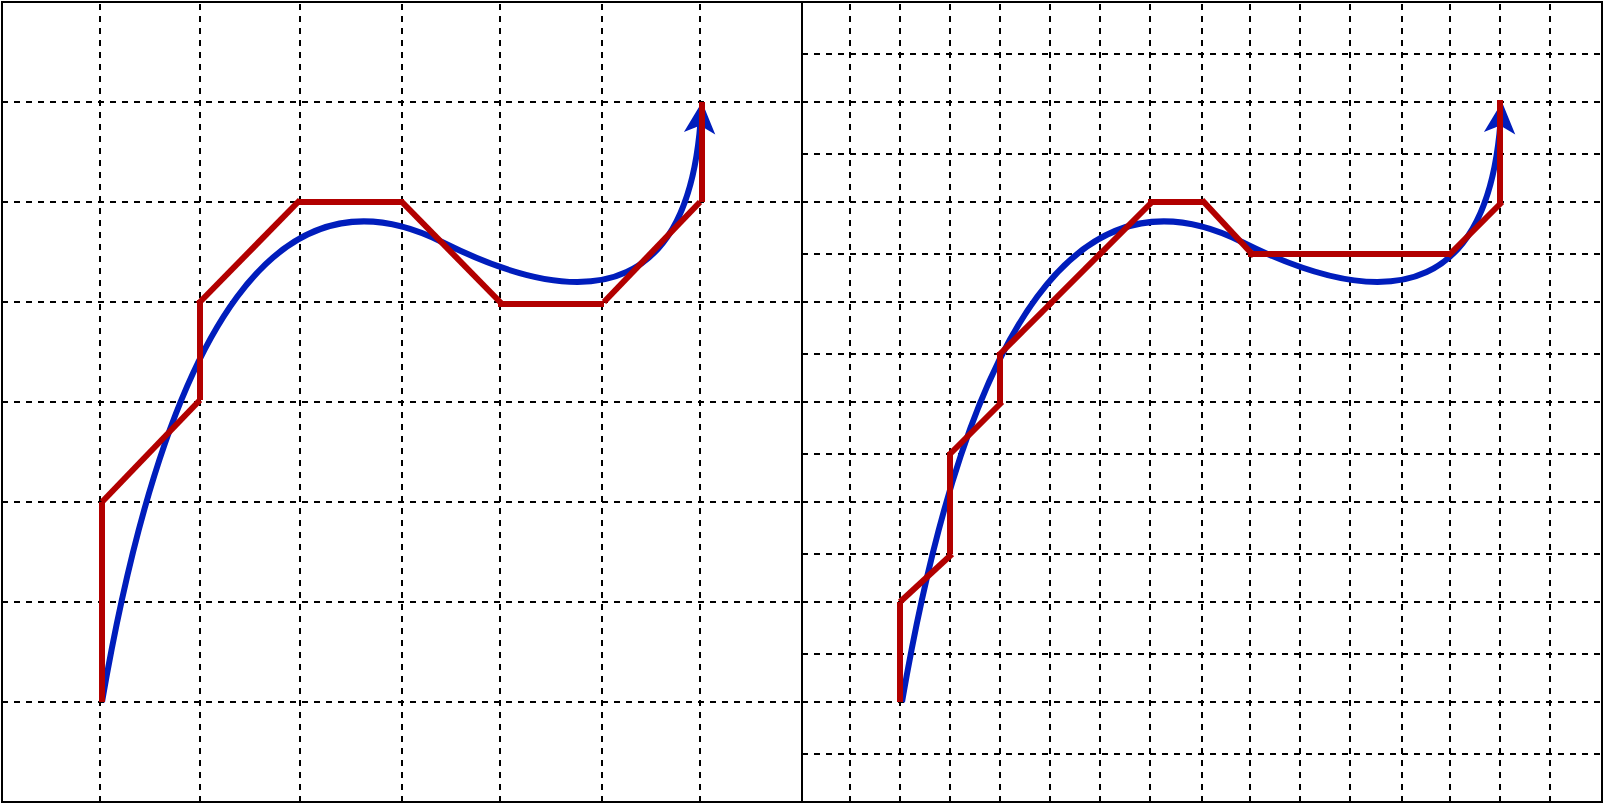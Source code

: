 <mxfile version="11.3.1" type="device" pages="1"><diagram id="j3zXYU2qu82x2MUsx9Bf" name="Page-1"><mxGraphModel dx="2833" dy="1534" grid="1" gridSize="1" guides="1" tooltips="1" connect="1" arrows="1" fold="1" page="1" pageScale="1" pageWidth="850" pageHeight="1100" math="0" shadow="0"><root><mxCell id="0"/><mxCell id="1" parent="0"/><mxCell id="CvW5KyXhwgzZ3uLdVY_i-1" value="" style="whiteSpace=wrap;html=1;aspect=fixed;" vertex="1" parent="1"><mxGeometry x="20" y="20" width="400" height="400" as="geometry"/></mxCell><mxCell id="CvW5KyXhwgzZ3uLdVY_i-3" value="" style="endArrow=none;dashed=1;html=1;entryX=0.5;entryY=0;entryDx=0;entryDy=0;exitX=0.5;exitY=1;exitDx=0;exitDy=0;" edge="1" parent="1" source="CvW5KyXhwgzZ3uLdVY_i-1" target="CvW5KyXhwgzZ3uLdVY_i-1"><mxGeometry width="50" height="50" relative="1" as="geometry"><mxPoint x="20" y="490" as="sourcePoint"/><mxPoint x="70" y="440" as="targetPoint"/></mxGeometry></mxCell><mxCell id="CvW5KyXhwgzZ3uLdVY_i-4" value="" style="endArrow=none;dashed=1;html=1;entryX=0.75;entryY=0;entryDx=0;entryDy=0;exitX=0.75;exitY=1;exitDx=0;exitDy=0;" edge="1" parent="1" source="CvW5KyXhwgzZ3uLdVY_i-1" target="CvW5KyXhwgzZ3uLdVY_i-1"><mxGeometry width="50" height="50" relative="1" as="geometry"><mxPoint x="260" y="550" as="sourcePoint"/><mxPoint x="340" y="560" as="targetPoint"/></mxGeometry></mxCell><mxCell id="CvW5KyXhwgzZ3uLdVY_i-5" value="" style="endArrow=none;dashed=1;html=1;entryX=0.5;entryY=0;entryDx=0;entryDy=0;exitX=0.5;exitY=1;exitDx=0;exitDy=0;" edge="1" parent="1"><mxGeometry width="50" height="50" relative="1" as="geometry"><mxPoint x="119" y="420" as="sourcePoint"/><mxPoint x="119" y="20.0" as="targetPoint"/></mxGeometry></mxCell><mxCell id="CvW5KyXhwgzZ3uLdVY_i-6" value="" style="endArrow=none;dashed=1;html=1;entryX=0.5;entryY=0;entryDx=0;entryDy=0;exitX=0.5;exitY=1;exitDx=0;exitDy=0;" edge="1" parent="1"><mxGeometry width="50" height="50" relative="1" as="geometry"><mxPoint x="69.0" y="420" as="sourcePoint"/><mxPoint x="69.0" y="20.0" as="targetPoint"/></mxGeometry></mxCell><mxCell id="CvW5KyXhwgzZ3uLdVY_i-7" value="" style="endArrow=none;dashed=1;html=1;entryX=0.5;entryY=0;entryDx=0;entryDy=0;exitX=0.5;exitY=1;exitDx=0;exitDy=0;" edge="1" parent="1"><mxGeometry width="50" height="50" relative="1" as="geometry"><mxPoint x="169.0" y="420" as="sourcePoint"/><mxPoint x="169.0" y="20.0" as="targetPoint"/></mxGeometry></mxCell><mxCell id="CvW5KyXhwgzZ3uLdVY_i-8" value="" style="endArrow=none;dashed=1;html=1;entryX=0.5;entryY=0;entryDx=0;entryDy=0;exitX=0.5;exitY=1;exitDx=0;exitDy=0;" edge="1" parent="1"><mxGeometry width="50" height="50" relative="1" as="geometry"><mxPoint x="269.0" y="420" as="sourcePoint"/><mxPoint x="269.0" y="20.0" as="targetPoint"/></mxGeometry></mxCell><mxCell id="CvW5KyXhwgzZ3uLdVY_i-9" value="" style="endArrow=none;dashed=1;html=1;entryX=0.5;entryY=0;entryDx=0;entryDy=0;exitX=0.5;exitY=1;exitDx=0;exitDy=0;" edge="1" parent="1"><mxGeometry width="50" height="50" relative="1" as="geometry"><mxPoint x="369.0" y="420" as="sourcePoint"/><mxPoint x="369.0" y="20.0" as="targetPoint"/></mxGeometry></mxCell><mxCell id="CvW5KyXhwgzZ3uLdVY_i-10" value="" style="endArrow=none;dashed=1;html=1;entryX=0;entryY=0.5;entryDx=0;entryDy=0;exitX=0;exitY=0.5;exitDx=0;exitDy=0;" edge="1" parent="1" source="CvW5KyXhwgzZ3uLdVY_i-1"><mxGeometry width="50" height="50" relative="1" as="geometry"><mxPoint x="20" y="490" as="sourcePoint"/><mxPoint x="420" y="220" as="targetPoint"/></mxGeometry></mxCell><mxCell id="CvW5KyXhwgzZ3uLdVY_i-11" value="" style="endArrow=none;dashed=1;html=1;entryX=0;entryY=0.5;entryDx=0;entryDy=0;exitX=0;exitY=0.5;exitDx=0;exitDy=0;" edge="1" parent="1"><mxGeometry width="50" height="50" relative="1" as="geometry"><mxPoint x="20" y="120" as="sourcePoint"/><mxPoint x="420" y="120" as="targetPoint"/></mxGeometry></mxCell><mxCell id="CvW5KyXhwgzZ3uLdVY_i-12" value="" style="endArrow=none;dashed=1;html=1;entryX=0;entryY=0.5;entryDx=0;entryDy=0;exitX=0;exitY=0.5;exitDx=0;exitDy=0;" edge="1" parent="1"><mxGeometry width="50" height="50" relative="1" as="geometry"><mxPoint x="20" y="70" as="sourcePoint"/><mxPoint x="420" y="70" as="targetPoint"/></mxGeometry></mxCell><mxCell id="CvW5KyXhwgzZ3uLdVY_i-13" value="" style="endArrow=none;dashed=1;html=1;entryX=0;entryY=0.5;entryDx=0;entryDy=0;exitX=0;exitY=0.5;exitDx=0;exitDy=0;" edge="1" parent="1"><mxGeometry width="50" height="50" relative="1" as="geometry"><mxPoint x="20" y="170.0" as="sourcePoint"/><mxPoint x="420" y="170.0" as="targetPoint"/></mxGeometry></mxCell><mxCell id="CvW5KyXhwgzZ3uLdVY_i-14" value="" style="endArrow=none;dashed=1;html=1;entryX=0;entryY=0.5;entryDx=0;entryDy=0;exitX=0;exitY=0.5;exitDx=0;exitDy=0;" edge="1" parent="1"><mxGeometry width="50" height="50" relative="1" as="geometry"><mxPoint x="20" y="320" as="sourcePoint"/><mxPoint x="420" y="320" as="targetPoint"/></mxGeometry></mxCell><mxCell id="CvW5KyXhwgzZ3uLdVY_i-15" value="" style="endArrow=none;dashed=1;html=1;entryX=0;entryY=0.5;entryDx=0;entryDy=0;exitX=0;exitY=0.5;exitDx=0;exitDy=0;" edge="1" parent="1"><mxGeometry width="50" height="50" relative="1" as="geometry"><mxPoint x="20" y="370" as="sourcePoint"/><mxPoint x="420" y="370" as="targetPoint"/></mxGeometry></mxCell><mxCell id="CvW5KyXhwgzZ3uLdVY_i-16" value="" style="endArrow=none;dashed=1;html=1;entryX=0;entryY=0.5;entryDx=0;entryDy=0;exitX=0;exitY=0.5;exitDx=0;exitDy=0;" edge="1" parent="1"><mxGeometry width="50" height="50" relative="1" as="geometry"><mxPoint x="20" y="270" as="sourcePoint"/><mxPoint x="420" y="270" as="targetPoint"/></mxGeometry></mxCell><mxCell id="CvW5KyXhwgzZ3uLdVY_i-17" value="" style="whiteSpace=wrap;html=1;aspect=fixed;" vertex="1" parent="1"><mxGeometry x="420" y="20" width="400" height="400" as="geometry"/></mxCell><mxCell id="CvW5KyXhwgzZ3uLdVY_i-18" value="" style="endArrow=none;dashed=1;html=1;entryX=0.5;entryY=0;entryDx=0;entryDy=0;exitX=0.5;exitY=1;exitDx=0;exitDy=0;" edge="1" parent="1" source="CvW5KyXhwgzZ3uLdVY_i-17" target="CvW5KyXhwgzZ3uLdVY_i-17"><mxGeometry width="50" height="50" relative="1" as="geometry"><mxPoint x="420" y="490" as="sourcePoint"/><mxPoint x="470" y="440" as="targetPoint"/></mxGeometry></mxCell><mxCell id="CvW5KyXhwgzZ3uLdVY_i-19" value="" style="endArrow=none;dashed=1;html=1;entryX=0.75;entryY=0;entryDx=0;entryDy=0;exitX=0.75;exitY=1;exitDx=0;exitDy=0;" edge="1" parent="1" source="CvW5KyXhwgzZ3uLdVY_i-17" target="CvW5KyXhwgzZ3uLdVY_i-17"><mxGeometry width="50" height="50" relative="1" as="geometry"><mxPoint x="660" y="550" as="sourcePoint"/><mxPoint x="740" y="560" as="targetPoint"/></mxGeometry></mxCell><mxCell id="CvW5KyXhwgzZ3uLdVY_i-20" value="" style="endArrow=none;dashed=1;html=1;entryX=0.5;entryY=0;entryDx=0;entryDy=0;exitX=0.5;exitY=1;exitDx=0;exitDy=0;" edge="1" parent="1"><mxGeometry width="50" height="50" relative="1" as="geometry"><mxPoint x="519.0" y="420" as="sourcePoint"/><mxPoint x="519.0" y="20.0" as="targetPoint"/></mxGeometry></mxCell><mxCell id="CvW5KyXhwgzZ3uLdVY_i-21" value="" style="endArrow=none;dashed=1;html=1;entryX=0.5;entryY=0;entryDx=0;entryDy=0;exitX=0.5;exitY=1;exitDx=0;exitDy=0;" edge="1" parent="1"><mxGeometry width="50" height="50" relative="1" as="geometry"><mxPoint x="469.0" y="420" as="sourcePoint"/><mxPoint x="469.0" y="20.0" as="targetPoint"/></mxGeometry></mxCell><mxCell id="CvW5KyXhwgzZ3uLdVY_i-22" value="" style="endArrow=none;dashed=1;html=1;entryX=0.5;entryY=0;entryDx=0;entryDy=0;exitX=0.5;exitY=1;exitDx=0;exitDy=0;" edge="1" parent="1"><mxGeometry width="50" height="50" relative="1" as="geometry"><mxPoint x="569.0" y="420" as="sourcePoint"/><mxPoint x="569.0" y="20.0" as="targetPoint"/></mxGeometry></mxCell><mxCell id="CvW5KyXhwgzZ3uLdVY_i-23" value="" style="endArrow=none;dashed=1;html=1;entryX=0.5;entryY=0;entryDx=0;entryDy=0;exitX=0.5;exitY=1;exitDx=0;exitDy=0;" edge="1" parent="1"><mxGeometry width="50" height="50" relative="1" as="geometry"><mxPoint x="669.0" y="420" as="sourcePoint"/><mxPoint x="669.0" y="20.0" as="targetPoint"/></mxGeometry></mxCell><mxCell id="CvW5KyXhwgzZ3uLdVY_i-24" value="" style="endArrow=none;dashed=1;html=1;entryX=0.5;entryY=0;entryDx=0;entryDy=0;exitX=0.5;exitY=1;exitDx=0;exitDy=0;" edge="1" parent="1"><mxGeometry width="50" height="50" relative="1" as="geometry"><mxPoint x="769.0" y="420" as="sourcePoint"/><mxPoint x="769.0" y="20.0" as="targetPoint"/></mxGeometry></mxCell><mxCell id="CvW5KyXhwgzZ3uLdVY_i-25" value="" style="endArrow=none;dashed=1;html=1;entryX=0;entryY=0.5;entryDx=0;entryDy=0;exitX=0;exitY=0.5;exitDx=0;exitDy=0;" edge="1" parent="1" source="CvW5KyXhwgzZ3uLdVY_i-17"><mxGeometry width="50" height="50" relative="1" as="geometry"><mxPoint x="420" y="490" as="sourcePoint"/><mxPoint x="820" y="220" as="targetPoint"/></mxGeometry></mxCell><mxCell id="CvW5KyXhwgzZ3uLdVY_i-26" value="" style="endArrow=none;dashed=1;html=1;entryX=0;entryY=0.5;entryDx=0;entryDy=0;exitX=0;exitY=0.5;exitDx=0;exitDy=0;" edge="1" parent="1"><mxGeometry width="50" height="50" relative="1" as="geometry"><mxPoint x="420" y="120" as="sourcePoint"/><mxPoint x="820" y="120" as="targetPoint"/></mxGeometry></mxCell><mxCell id="CvW5KyXhwgzZ3uLdVY_i-27" value="" style="endArrow=none;dashed=1;html=1;entryX=0;entryY=0.5;entryDx=0;entryDy=0;exitX=0;exitY=0.5;exitDx=0;exitDy=0;" edge="1" parent="1"><mxGeometry width="50" height="50" relative="1" as="geometry"><mxPoint x="420" y="70.0" as="sourcePoint"/><mxPoint x="820" y="70.0" as="targetPoint"/></mxGeometry></mxCell><mxCell id="CvW5KyXhwgzZ3uLdVY_i-28" value="" style="endArrow=none;dashed=1;html=1;entryX=0;entryY=0.5;entryDx=0;entryDy=0;exitX=0;exitY=0.5;exitDx=0;exitDy=0;" edge="1" parent="1"><mxGeometry width="50" height="50" relative="1" as="geometry"><mxPoint x="420" y="170" as="sourcePoint"/><mxPoint x="820" y="170" as="targetPoint"/></mxGeometry></mxCell><mxCell id="CvW5KyXhwgzZ3uLdVY_i-29" value="" style="endArrow=none;dashed=1;html=1;entryX=0;entryY=0.5;entryDx=0;entryDy=0;exitX=0;exitY=0.5;exitDx=0;exitDy=0;" edge="1" parent="1"><mxGeometry width="50" height="50" relative="1" as="geometry"><mxPoint x="420" y="320" as="sourcePoint"/><mxPoint x="820" y="320" as="targetPoint"/></mxGeometry></mxCell><mxCell id="CvW5KyXhwgzZ3uLdVY_i-30" value="" style="endArrow=none;dashed=1;html=1;entryX=0;entryY=0.5;entryDx=0;entryDy=0;exitX=0;exitY=0.5;exitDx=0;exitDy=0;" edge="1" parent="1"><mxGeometry width="50" height="50" relative="1" as="geometry"><mxPoint x="420" y="370" as="sourcePoint"/><mxPoint x="820" y="370" as="targetPoint"/></mxGeometry></mxCell><mxCell id="CvW5KyXhwgzZ3uLdVY_i-31" value="" style="endArrow=none;dashed=1;html=1;entryX=0;entryY=0.5;entryDx=0;entryDy=0;exitX=0;exitY=0.5;exitDx=0;exitDy=0;" edge="1" parent="1"><mxGeometry width="50" height="50" relative="1" as="geometry"><mxPoint x="420" y="270" as="sourcePoint"/><mxPoint x="820" y="270" as="targetPoint"/></mxGeometry></mxCell><mxCell id="CvW5KyXhwgzZ3uLdVY_i-32" value="" style="endArrow=none;dashed=1;html=1;entryX=0.5;entryY=0;entryDx=0;entryDy=0;exitX=0.5;exitY=1;exitDx=0;exitDy=0;" edge="1" parent="1"><mxGeometry width="50" height="50" relative="1" as="geometry"><mxPoint x="444" y="420" as="sourcePoint"/><mxPoint x="444" y="20.0" as="targetPoint"/></mxGeometry></mxCell><mxCell id="CvW5KyXhwgzZ3uLdVY_i-33" value="" style="endArrow=none;dashed=1;html=1;entryX=0.5;entryY=0;entryDx=0;entryDy=0;exitX=0.5;exitY=1;exitDx=0;exitDy=0;" edge="1" parent="1"><mxGeometry width="50" height="50" relative="1" as="geometry"><mxPoint x="494" y="420" as="sourcePoint"/><mxPoint x="494" y="20.0" as="targetPoint"/></mxGeometry></mxCell><mxCell id="CvW5KyXhwgzZ3uLdVY_i-34" value="" style="endArrow=none;dashed=1;html=1;entryX=0.5;entryY=0;entryDx=0;entryDy=0;exitX=0.5;exitY=1;exitDx=0;exitDy=0;" edge="1" parent="1"><mxGeometry width="50" height="50" relative="1" as="geometry"><mxPoint x="544" y="420" as="sourcePoint"/><mxPoint x="544" y="20.0" as="targetPoint"/></mxGeometry></mxCell><mxCell id="CvW5KyXhwgzZ3uLdVY_i-35" value="" style="endArrow=none;dashed=1;html=1;entryX=0.5;entryY=0;entryDx=0;entryDy=0;exitX=0.5;exitY=1;exitDx=0;exitDy=0;" edge="1" parent="1"><mxGeometry width="50" height="50" relative="1" as="geometry"><mxPoint x="594" y="420" as="sourcePoint"/><mxPoint x="594" y="20.0" as="targetPoint"/></mxGeometry></mxCell><mxCell id="CvW5KyXhwgzZ3uLdVY_i-36" value="" style="endArrow=none;dashed=1;html=1;entryX=0.5;entryY=0;entryDx=0;entryDy=0;exitX=0.5;exitY=1;exitDx=0;exitDy=0;" edge="1" parent="1"><mxGeometry width="50" height="50" relative="1" as="geometry"><mxPoint x="644" y="420" as="sourcePoint"/><mxPoint x="644" y="20.0" as="targetPoint"/></mxGeometry></mxCell><mxCell id="CvW5KyXhwgzZ3uLdVY_i-37" value="" style="endArrow=none;dashed=1;html=1;entryX=0.5;entryY=0;entryDx=0;entryDy=0;exitX=0.5;exitY=1;exitDx=0;exitDy=0;" edge="1" parent="1"><mxGeometry width="50" height="50" relative="1" as="geometry"><mxPoint x="694" y="420" as="sourcePoint"/><mxPoint x="694" y="20.0" as="targetPoint"/></mxGeometry></mxCell><mxCell id="CvW5KyXhwgzZ3uLdVY_i-38" value="" style="endArrow=none;dashed=1;html=1;entryX=0.5;entryY=0;entryDx=0;entryDy=0;exitX=0.5;exitY=1;exitDx=0;exitDy=0;" edge="1" parent="1"><mxGeometry width="50" height="50" relative="1" as="geometry"><mxPoint x="744" y="420" as="sourcePoint"/><mxPoint x="744" y="20.0" as="targetPoint"/></mxGeometry></mxCell><mxCell id="CvW5KyXhwgzZ3uLdVY_i-39" value="" style="endArrow=none;dashed=1;html=1;entryX=0.5;entryY=0;entryDx=0;entryDy=0;exitX=0.5;exitY=1;exitDx=0;exitDy=0;" edge="1" parent="1"><mxGeometry width="50" height="50" relative="1" as="geometry"><mxPoint x="794" y="420" as="sourcePoint"/><mxPoint x="794" y="20.0" as="targetPoint"/></mxGeometry></mxCell><mxCell id="CvW5KyXhwgzZ3uLdVY_i-40" value="" style="endArrow=none;dashed=1;html=1;entryX=0;entryY=0.5;entryDx=0;entryDy=0;exitX=0;exitY=0.5;exitDx=0;exitDy=0;" edge="1" parent="1"><mxGeometry width="50" height="50" relative="1" as="geometry"><mxPoint x="420" y="396" as="sourcePoint"/><mxPoint x="820" y="396" as="targetPoint"/></mxGeometry></mxCell><mxCell id="CvW5KyXhwgzZ3uLdVY_i-41" value="" style="endArrow=none;dashed=1;html=1;entryX=0;entryY=0.5;entryDx=0;entryDy=0;exitX=0;exitY=0.5;exitDx=0;exitDy=0;" edge="1" parent="1"><mxGeometry width="50" height="50" relative="1" as="geometry"><mxPoint x="420" y="346" as="sourcePoint"/><mxPoint x="820" y="346" as="targetPoint"/></mxGeometry></mxCell><mxCell id="CvW5KyXhwgzZ3uLdVY_i-42" value="" style="endArrow=none;dashed=1;html=1;entryX=0;entryY=0.5;entryDx=0;entryDy=0;exitX=0;exitY=0.5;exitDx=0;exitDy=0;" edge="1" parent="1"><mxGeometry width="50" height="50" relative="1" as="geometry"><mxPoint x="420" y="296" as="sourcePoint"/><mxPoint x="820" y="296" as="targetPoint"/></mxGeometry></mxCell><mxCell id="CvW5KyXhwgzZ3uLdVY_i-43" value="" style="endArrow=none;dashed=1;html=1;entryX=0;entryY=0.5;entryDx=0;entryDy=0;exitX=0;exitY=0.5;exitDx=0;exitDy=0;" edge="1" parent="1"><mxGeometry width="50" height="50" relative="1" as="geometry"><mxPoint x="420" y="246" as="sourcePoint"/><mxPoint x="820" y="246" as="targetPoint"/></mxGeometry></mxCell><mxCell id="CvW5KyXhwgzZ3uLdVY_i-44" value="" style="endArrow=none;dashed=1;html=1;entryX=0;entryY=0.5;entryDx=0;entryDy=0;exitX=0;exitY=0.5;exitDx=0;exitDy=0;" edge="1" parent="1"><mxGeometry width="50" height="50" relative="1" as="geometry"><mxPoint x="420" y="196" as="sourcePoint"/><mxPoint x="820" y="196" as="targetPoint"/></mxGeometry></mxCell><mxCell id="CvW5KyXhwgzZ3uLdVY_i-45" value="" style="endArrow=none;dashed=1;html=1;entryX=0;entryY=0.5;entryDx=0;entryDy=0;exitX=0;exitY=0.5;exitDx=0;exitDy=0;" edge="1" parent="1"><mxGeometry width="50" height="50" relative="1" as="geometry"><mxPoint x="420" y="146" as="sourcePoint"/><mxPoint x="820" y="146" as="targetPoint"/></mxGeometry></mxCell><mxCell id="CvW5KyXhwgzZ3uLdVY_i-46" value="" style="endArrow=none;dashed=1;html=1;entryX=0;entryY=0.5;entryDx=0;entryDy=0;exitX=0;exitY=0.5;exitDx=0;exitDy=0;" edge="1" parent="1"><mxGeometry width="50" height="50" relative="1" as="geometry"><mxPoint x="420" y="96" as="sourcePoint"/><mxPoint x="820" y="96" as="targetPoint"/></mxGeometry></mxCell><mxCell id="CvW5KyXhwgzZ3uLdVY_i-47" value="" style="endArrow=none;dashed=1;html=1;entryX=0;entryY=0.5;entryDx=0;entryDy=0;exitX=0;exitY=0.5;exitDx=0;exitDy=0;" edge="1" parent="1"><mxGeometry width="50" height="50" relative="1" as="geometry"><mxPoint x="420" y="46" as="sourcePoint"/><mxPoint x="820" y="46" as="targetPoint"/></mxGeometry></mxCell><mxCell id="CvW5KyXhwgzZ3uLdVY_i-50" value="" style="curved=1;endArrow=classic;html=1;strokeWidth=3;fillColor=#0050ef;strokeColor=#001DBC;" edge="1" parent="1"><mxGeometry width="50" height="50" relative="1" as="geometry"><mxPoint x="70" y="370" as="sourcePoint"/><mxPoint x="370" y="70" as="targetPoint"/><Array as="points"><mxPoint x="120" y="80"/><mxPoint x="360" y="200"/></Array></mxGeometry></mxCell><mxCell id="CvW5KyXhwgzZ3uLdVY_i-53" value="" style="endArrow=none;html=1;strokeWidth=3;fillColor=#e51400;strokeColor=#B20000;" edge="1" parent="1"><mxGeometry width="50" height="50" relative="1" as="geometry"><mxPoint x="70" y="270" as="sourcePoint"/><mxPoint x="70" y="370" as="targetPoint"/></mxGeometry></mxCell><mxCell id="CvW5KyXhwgzZ3uLdVY_i-58" value="" style="curved=1;endArrow=classic;html=1;strokeWidth=3;fillColor=#0050ef;strokeColor=#001DBC;" edge="1" parent="1"><mxGeometry width="50" height="50" relative="1" as="geometry"><mxPoint x="470" y="370" as="sourcePoint"/><mxPoint x="770" y="70" as="targetPoint"/><Array as="points"><mxPoint x="520" y="80"/><mxPoint x="760" y="200"/></Array></mxGeometry></mxCell><mxCell id="CvW5KyXhwgzZ3uLdVY_i-61" value="" style="endArrow=none;html=1;strokeWidth=3;fillColor=#e51400;strokeColor=#B20000;" edge="1" parent="1"><mxGeometry width="50" height="50" relative="1" as="geometry"><mxPoint x="119" y="219" as="sourcePoint"/><mxPoint x="70" y="270" as="targetPoint"/></mxGeometry></mxCell><mxCell id="CvW5KyXhwgzZ3uLdVY_i-62" value="" style="endArrow=none;html=1;strokeWidth=3;fillColor=#e51400;strokeColor=#B20000;" edge="1" parent="1"><mxGeometry width="50" height="50" relative="1" as="geometry"><mxPoint x="119" y="219" as="sourcePoint"/><mxPoint x="119" y="169" as="targetPoint"/></mxGeometry></mxCell><mxCell id="CvW5KyXhwgzZ3uLdVY_i-63" value="" style="endArrow=none;html=1;strokeWidth=3;fillColor=#e51400;strokeColor=#B20000;" edge="1" parent="1"><mxGeometry width="50" height="50" relative="1" as="geometry"><mxPoint x="118" y="171" as="sourcePoint"/><mxPoint x="169" y="119" as="targetPoint"/></mxGeometry></mxCell><mxCell id="CvW5KyXhwgzZ3uLdVY_i-64" value="" style="endArrow=none;html=1;strokeWidth=3;fillColor=#e51400;strokeColor=#B20000;" edge="1" parent="1"><mxGeometry width="50" height="50" relative="1" as="geometry"><mxPoint x="168" y="120" as="sourcePoint"/><mxPoint x="221" y="120" as="targetPoint"/></mxGeometry></mxCell><mxCell id="CvW5KyXhwgzZ3uLdVY_i-65" value="" style="endArrow=none;html=1;strokeWidth=3;fillColor=#e51400;strokeColor=#B20000;" edge="1" parent="1"><mxGeometry width="50" height="50" relative="1" as="geometry"><mxPoint x="270" y="171" as="sourcePoint"/><mxPoint x="220" y="120" as="targetPoint"/></mxGeometry></mxCell><mxCell id="CvW5KyXhwgzZ3uLdVY_i-66" value="" style="endArrow=none;html=1;strokeWidth=3;fillColor=#e51400;strokeColor=#B20000;" edge="1" parent="1"><mxGeometry width="50" height="50" relative="1" as="geometry"><mxPoint x="321" y="171" as="sourcePoint"/><mxPoint x="268" y="171" as="targetPoint"/></mxGeometry></mxCell><mxCell id="CvW5KyXhwgzZ3uLdVY_i-67" value="" style="endArrow=none;html=1;strokeWidth=3;fillColor=#e51400;strokeColor=#B20000;" edge="1" parent="1"><mxGeometry width="50" height="50" relative="1" as="geometry"><mxPoint x="321" y="170" as="sourcePoint"/><mxPoint x="369" y="120" as="targetPoint"/></mxGeometry></mxCell><mxCell id="CvW5KyXhwgzZ3uLdVY_i-68" value="" style="endArrow=none;html=1;strokeWidth=3;fillColor=#e51400;strokeColor=#B20000;" edge="1" parent="1"><mxGeometry width="50" height="50" relative="1" as="geometry"><mxPoint x="370" y="120" as="sourcePoint"/><mxPoint x="370" y="70" as="targetPoint"/></mxGeometry></mxCell><mxCell id="CvW5KyXhwgzZ3uLdVY_i-69" value="" style="endArrow=none;html=1;strokeWidth=3;fillColor=#e51400;strokeColor=#B20000;" edge="1" parent="1"><mxGeometry width="50" height="50" relative="1" as="geometry"><mxPoint x="469" y="345" as="sourcePoint"/><mxPoint x="469" y="370" as="targetPoint"/></mxGeometry></mxCell><mxCell id="CvW5KyXhwgzZ3uLdVY_i-70" value="" style="endArrow=none;html=1;strokeWidth=3;fillColor=#e51400;strokeColor=#B20000;" edge="1" parent="1"><mxGeometry width="50" height="50" relative="1" as="geometry"><mxPoint x="469" y="320" as="sourcePoint"/><mxPoint x="469" y="345" as="targetPoint"/></mxGeometry></mxCell><mxCell id="CvW5KyXhwgzZ3uLdVY_i-71" value="" style="endArrow=none;html=1;strokeWidth=3;fillColor=#e51400;strokeColor=#B20000;" edge="1" parent="1"><mxGeometry width="50" height="50" relative="1" as="geometry"><mxPoint x="495" y="296" as="sourcePoint"/><mxPoint x="469" y="320" as="targetPoint"/></mxGeometry></mxCell><mxCell id="CvW5KyXhwgzZ3uLdVY_i-72" value="" style="endArrow=none;html=1;strokeWidth=3;fillColor=#e51400;strokeColor=#B20000;" edge="1" parent="1"><mxGeometry width="50" height="50" relative="1" as="geometry"><mxPoint x="494" y="270" as="sourcePoint"/><mxPoint x="494" y="296" as="targetPoint"/></mxGeometry></mxCell><mxCell id="CvW5KyXhwgzZ3uLdVY_i-73" value="" style="endArrow=none;html=1;strokeWidth=3;fillColor=#e51400;strokeColor=#B20000;" edge="1" parent="1"><mxGeometry width="50" height="50" relative="1" as="geometry"><mxPoint x="494" y="245" as="sourcePoint"/><mxPoint x="494" y="271" as="targetPoint"/></mxGeometry></mxCell><mxCell id="CvW5KyXhwgzZ3uLdVY_i-74" value="" style="endArrow=none;html=1;strokeWidth=3;fillColor=#e51400;strokeColor=#B20000;" edge="1" parent="1"><mxGeometry width="50" height="50" relative="1" as="geometry"><mxPoint x="520" y="220" as="sourcePoint"/><mxPoint x="494" y="246" as="targetPoint"/></mxGeometry></mxCell><mxCell id="CvW5KyXhwgzZ3uLdVY_i-75" value="" style="endArrow=none;html=1;strokeWidth=3;fillColor=#e51400;strokeColor=#B20000;" edge="1" parent="1"><mxGeometry width="50" height="50" relative="1" as="geometry"><mxPoint x="519" y="195" as="sourcePoint"/><mxPoint x="519" y="221" as="targetPoint"/></mxGeometry></mxCell><mxCell id="CvW5KyXhwgzZ3uLdVY_i-76" value="" style="endArrow=none;html=1;strokeWidth=3;fillColor=#e51400;strokeColor=#B20000;" edge="1" parent="1"><mxGeometry width="50" height="50" relative="1" as="geometry"><mxPoint x="545" y="170" as="sourcePoint"/><mxPoint x="518" y="197" as="targetPoint"/></mxGeometry></mxCell><mxCell id="CvW5KyXhwgzZ3uLdVY_i-77" value="" style="endArrow=none;html=1;strokeWidth=3;fillColor=#e51400;strokeColor=#B20000;" edge="1" parent="1"><mxGeometry width="50" height="50" relative="1" as="geometry"><mxPoint x="570" y="145" as="sourcePoint"/><mxPoint x="543" y="172.0" as="targetPoint"/></mxGeometry></mxCell><mxCell id="CvW5KyXhwgzZ3uLdVY_i-78" value="" style="endArrow=none;html=1;strokeWidth=3;fillColor=#e51400;strokeColor=#B20000;" edge="1" parent="1"><mxGeometry width="50" height="50" relative="1" as="geometry"><mxPoint x="595" y="120" as="sourcePoint"/><mxPoint x="568" y="147.0" as="targetPoint"/></mxGeometry></mxCell><mxCell id="CvW5KyXhwgzZ3uLdVY_i-79" value="" style="endArrow=none;html=1;strokeWidth=3;fillColor=#e51400;strokeColor=#B20000;" edge="1" parent="1"><mxGeometry width="50" height="50" relative="1" as="geometry"><mxPoint x="593" y="120" as="sourcePoint"/><mxPoint x="621" y="120" as="targetPoint"/></mxGeometry></mxCell><mxCell id="CvW5KyXhwgzZ3uLdVY_i-80" value="" style="endArrow=none;html=1;strokeWidth=3;fillColor=#e51400;strokeColor=#B20000;" edge="1" parent="1"><mxGeometry width="50" height="50" relative="1" as="geometry"><mxPoint x="620" y="119" as="sourcePoint"/><mxPoint x="646" y="147" as="targetPoint"/></mxGeometry></mxCell><mxCell id="CvW5KyXhwgzZ3uLdVY_i-81" value="" style="endArrow=none;html=1;strokeWidth=3;fillColor=#e51400;strokeColor=#B20000;" edge="1" parent="1"><mxGeometry width="50" height="50" relative="1" as="geometry"><mxPoint x="643" y="146" as="sourcePoint"/><mxPoint x="671" y="146" as="targetPoint"/></mxGeometry></mxCell><mxCell id="CvW5KyXhwgzZ3uLdVY_i-82" value="" style="endArrow=none;html=1;strokeWidth=3;fillColor=#e51400;strokeColor=#B20000;" edge="1" parent="1"><mxGeometry width="50" height="50" relative="1" as="geometry"><mxPoint x="669" y="146" as="sourcePoint"/><mxPoint x="697" y="146" as="targetPoint"/></mxGeometry></mxCell><mxCell id="CvW5KyXhwgzZ3uLdVY_i-83" value="" style="endArrow=none;html=1;strokeWidth=3;fillColor=#e51400;strokeColor=#B20000;" edge="1" parent="1"><mxGeometry width="50" height="50" relative="1" as="geometry"><mxPoint x="695" y="146" as="sourcePoint"/><mxPoint x="723" y="146" as="targetPoint"/></mxGeometry></mxCell><mxCell id="CvW5KyXhwgzZ3uLdVY_i-84" value="" style="endArrow=none;html=1;strokeWidth=3;fillColor=#e51400;strokeColor=#B20000;" edge="1" parent="1"><mxGeometry width="50" height="50" relative="1" as="geometry"><mxPoint x="719" y="146" as="sourcePoint"/><mxPoint x="744" y="146" as="targetPoint"/></mxGeometry></mxCell><mxCell id="CvW5KyXhwgzZ3uLdVY_i-85" value="" style="endArrow=none;html=1;strokeWidth=3;fillColor=#e51400;strokeColor=#B20000;" edge="1" parent="1"><mxGeometry width="50" height="50" relative="1" as="geometry"><mxPoint x="770" y="120" as="sourcePoint"/><mxPoint x="743" y="147.0" as="targetPoint"/></mxGeometry></mxCell><mxCell id="CvW5KyXhwgzZ3uLdVY_i-86" value="" style="endArrow=none;html=1;strokeWidth=3;fillColor=#e51400;strokeColor=#B20000;" edge="1" parent="1"><mxGeometry width="50" height="50" relative="1" as="geometry"><mxPoint x="769" y="121" as="sourcePoint"/><mxPoint x="769" y="69" as="targetPoint"/></mxGeometry></mxCell></root></mxGraphModel></diagram></mxfile>